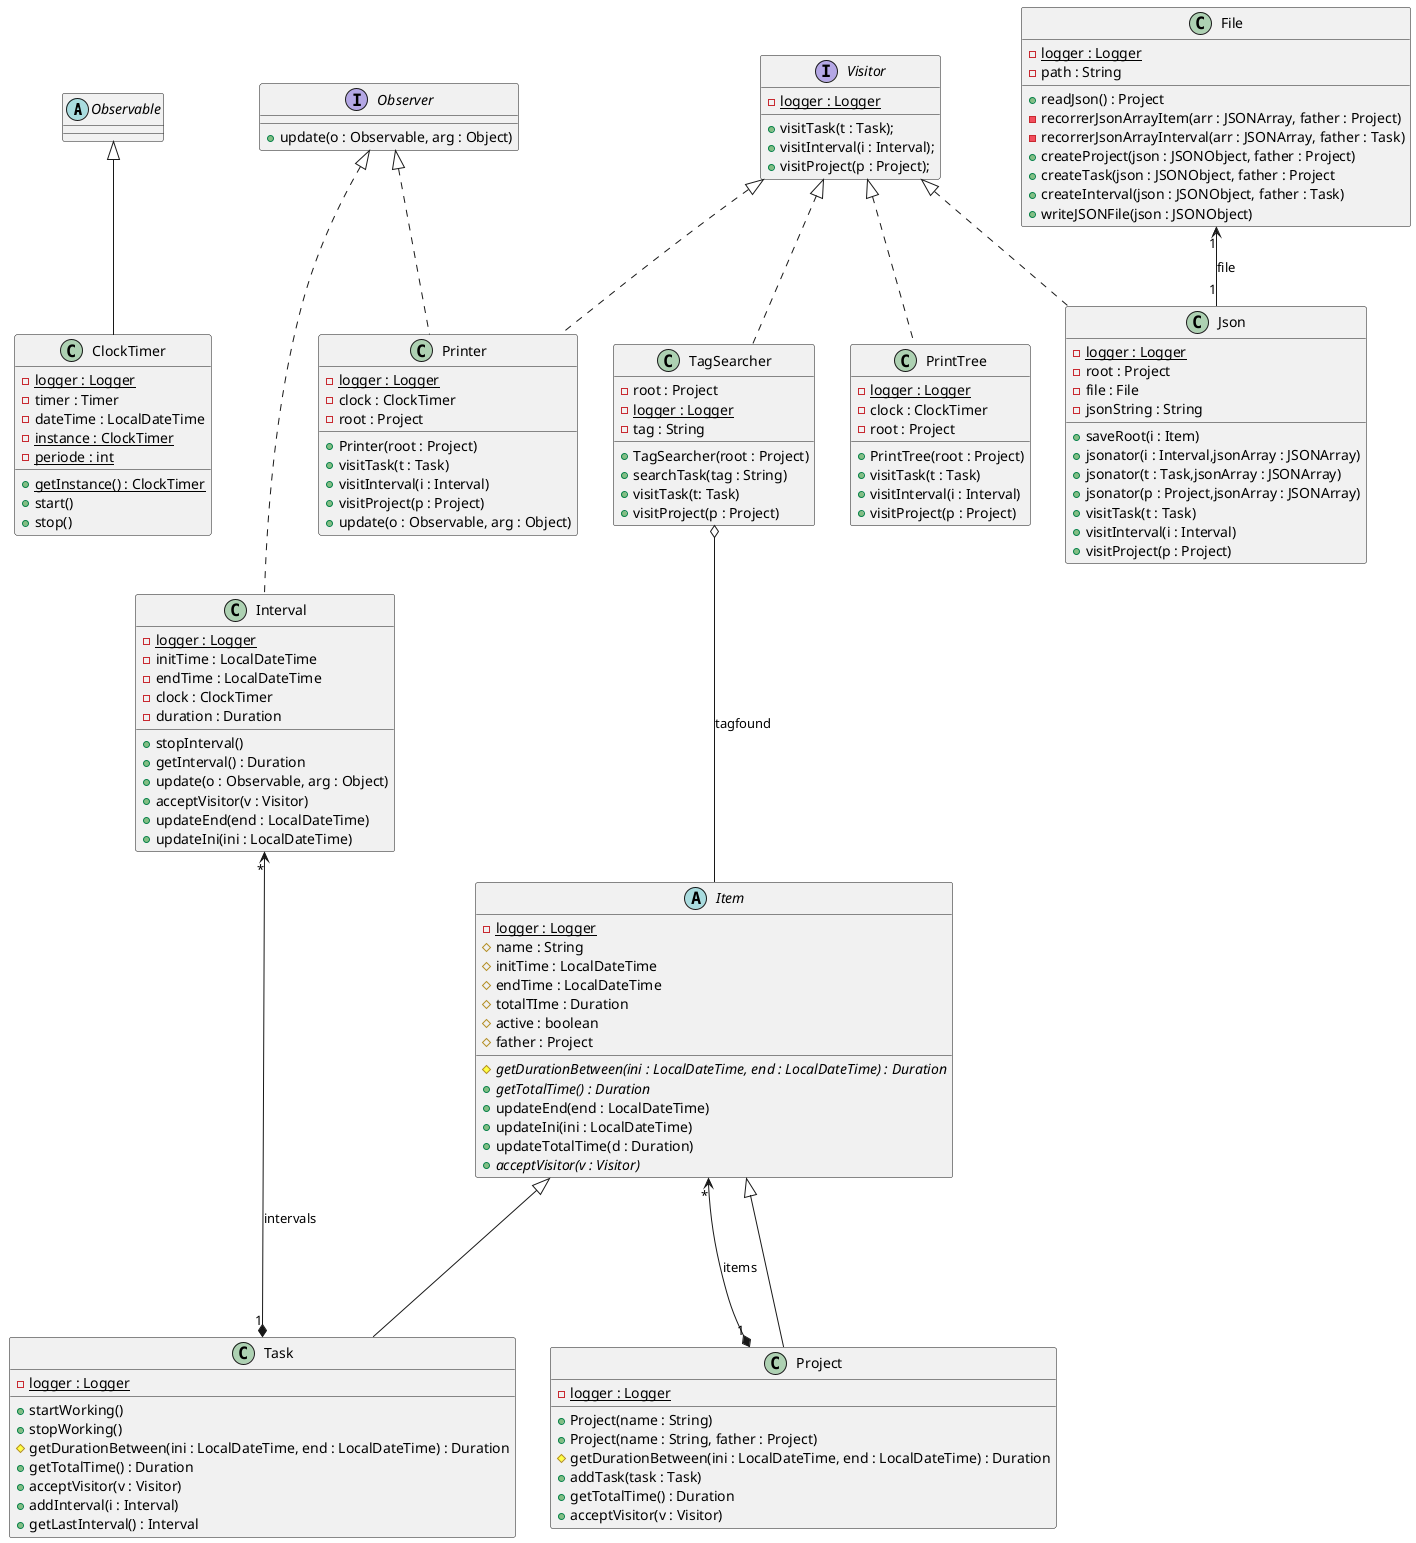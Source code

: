 @startuml
abstract Observable{

}

interface Observer{
+ update(o : Observable, arg : Object)
}

abstract Item{
- {static} logger : Logger
# name : String
# initTime : LocalDateTime
# endTime : LocalDateTime
# totalTIme : Duration
# active : boolean
# father : Project
# {abstract} getDurationBetween(ini : LocalDateTime, end : LocalDateTime) : Duration
+ {abstract} getTotalTime() : Duration
+ updateEnd(end : LocalDateTime)
+ updateIni(ini : LocalDateTime)
+ updateTotalTime(d : Duration)
+ {abstract} acceptVisitor(v : Visitor)
}


class Project{
- {static} logger : Logger
+ Project(name : String)
+ Project(name : String, father : Project)
# getDurationBetween(ini : LocalDateTime, end : LocalDateTime) : Duration
+ addTask(task : Task)
+ getTotalTime() : Duration
+ acceptVisitor(v : Visitor)
}

class Task{
- {static} logger : Logger
+ startWorking()
+ stopWorking()
# getDurationBetween(ini : LocalDateTime, end : LocalDateTime) : Duration
+ getTotalTime() : Duration
+ acceptVisitor(v : Visitor)
+ addInterval(i : Interval)
+ getLastInterval() : Interval
}

class Interval{
- {static} logger : Logger
- initTime : LocalDateTime
- endTime : LocalDateTime
- clock : ClockTimer
- duration : Duration
+ stopInterval()
+ getInterval() : Duration
+ update(o : Observable, arg : Object)
+ acceptVisitor(v : Visitor)
+ updateEnd(end : LocalDateTime)
+ updateIni(ini : LocalDateTime)
}

class ClockTimer{
- {static} logger : Logger
- timer : Timer
- dateTime : LocalDateTime
- {static} instance : ClockTimer
- {static} periode : int
+ {static} getInstance() : ClockTimer
+ start()
+ stop()
}

interface Visitor{
- {static} logger : Logger
+ visitTask(t : Task);
+ visitInterval(i : Interval);
+ visitProject(p : Project);
}

class Printer{
- {static} logger : Logger
- clock : ClockTimer
- root : Project
+ Printer(root : Project)
+ visitTask(t : Task)
+ visitInterval(i : Interval)
+ visitProject(p : Project)
+ update(o : Observable, arg : Object)
}

class Json{
- {static} logger : Logger
- root : Project
- file : File
- jsonString : String
+ saveRoot(i : Item)
+ jsonator(i : Interval,jsonArray : JSONArray)
+ jsonator(t : Task,jsonArray : JSONArray)
+ jsonator(p : Project,jsonArray : JSONArray)
+ visitTask(t : Task)
+ visitInterval(i : Interval)
+ visitProject(p : Project)
}

class File{
- {static} logger : Logger
- path : String
+ readJson() : Project
- recorrerJsonArrayItem(arr : JSONArray, father : Project)
- recorrerJsonArrayInterval(arr : JSONArray, father : Task)
+ createProject(json : JSONObject, father : Project)
+ createTask(json : JSONObject, father : Project
+ createInterval(json : JSONObject, father : Task)
+ writeJSONFile(json : JSONObject)
}

class PrintTree{
- {static} logger : Logger
- clock : ClockTimer
- root : Project
+ PrintTree(root : Project)
+ visitTask(t : Task)
+ visitInterval(i : Interval)
+ visitProject(p : Project)
}

class TagSearcher{
- root : Project
- {static} logger : Logger
- tag : String
+ TagSearcher(root : Project)
+ searchTask(tag : String)
+ visitTask(t: Task)
+ visitProject(p : Project)
}

Item <|--- Project
Item <|--- Task
Item "*"<---*"1" Project : items
Interval "*"<---*"1" Task : intervals
Observer <|.. Interval
Observable <|-- ClockTimer
Observer <|.. Printer
Visitor <|.. Printer
Visitor <|.. Json
File "1"<--"1" Json : file
Visitor <|.. PrintTree
Visitor <|.. TagSearcher
TagSearcher o-- Item : tagfound
@enduml